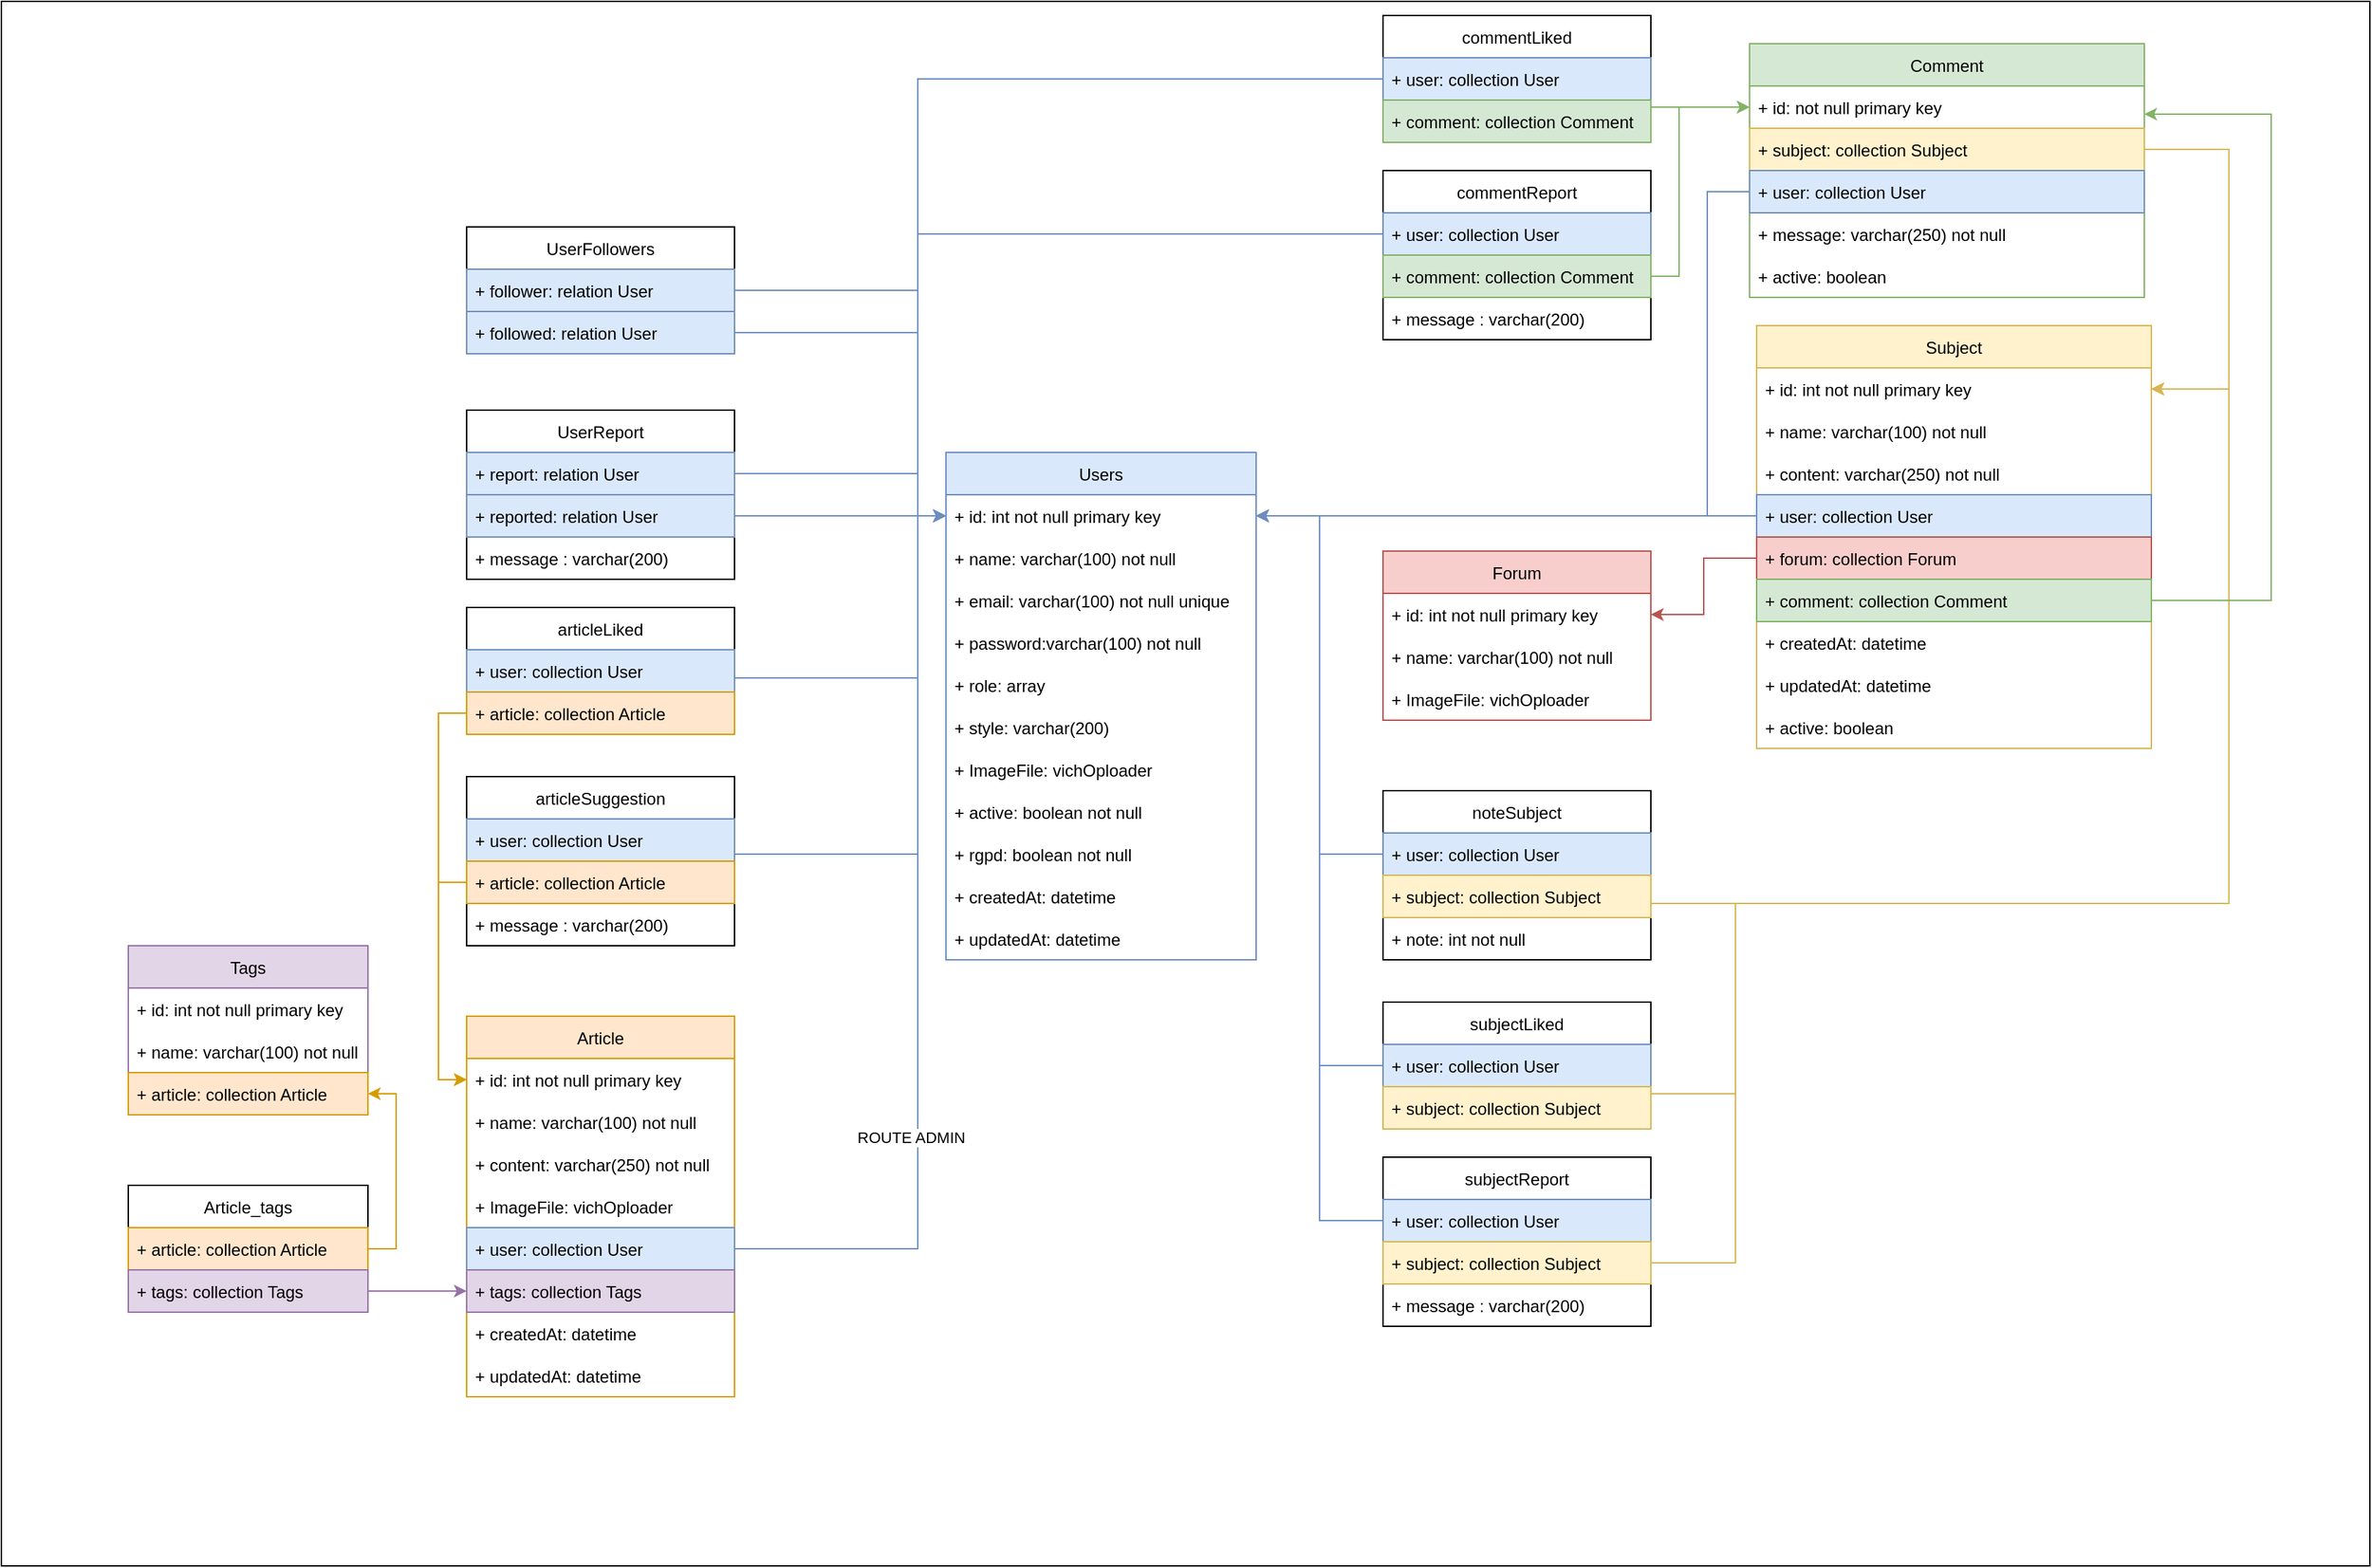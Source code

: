<mxfile version="20.3.3" type="device"><diagram id="edhxtoYLEPc2Fi9gJVWV" name="Page-1"><mxGraphModel dx="3354" dy="2318" grid="1" gridSize="10" guides="1" tooltips="1" connect="1" arrows="1" fold="1" page="1" pageScale="1" pageWidth="827" pageHeight="1169" math="0" shadow="0"><root><mxCell id="0"/><mxCell id="1" parent="0"/><mxCell id="vt9t40UDJTDMwEvTIffM-149" value="" style="rounded=0;whiteSpace=wrap;html=1;gradientColor=none;" vertex="1" parent="1"><mxGeometry x="-1070" y="-10" width="1680" height="1110" as="geometry"/></mxCell><mxCell id="vt9t40UDJTDMwEvTIffM-1" value="Users" style="swimlane;fontStyle=0;childLayout=stackLayout;horizontal=1;startSize=30;horizontalStack=0;resizeParent=1;resizeParentMax=0;resizeLast=0;collapsible=1;marginBottom=0;fillColor=#dae8fc;strokeColor=#6c8ebf;" vertex="1" parent="1"><mxGeometry x="-400" y="310" width="220" height="360" as="geometry"/></mxCell><mxCell id="vt9t40UDJTDMwEvTIffM-2" value="+ id: int not null primary key" style="text;strokeColor=none;fillColor=none;align=left;verticalAlign=middle;spacingLeft=4;spacingRight=4;overflow=hidden;points=[[0,0.5],[1,0.5]];portConstraint=eastwest;rotatable=0;" vertex="1" parent="vt9t40UDJTDMwEvTIffM-1"><mxGeometry y="30" width="220" height="30" as="geometry"/></mxCell><mxCell id="vt9t40UDJTDMwEvTIffM-3" value="+ name: varchar(100) not null" style="text;strokeColor=none;fillColor=none;align=left;verticalAlign=middle;spacingLeft=4;spacingRight=4;overflow=hidden;points=[[0,0.5],[1,0.5]];portConstraint=eastwest;rotatable=0;" vertex="1" parent="vt9t40UDJTDMwEvTIffM-1"><mxGeometry y="60" width="220" height="30" as="geometry"/></mxCell><mxCell id="vt9t40UDJTDMwEvTIffM-4" value="+ email: varchar(100) not null unique" style="text;strokeColor=none;fillColor=none;align=left;verticalAlign=middle;spacingLeft=4;spacingRight=4;overflow=hidden;points=[[0,0.5],[1,0.5]];portConstraint=eastwest;rotatable=0;" vertex="1" parent="vt9t40UDJTDMwEvTIffM-1"><mxGeometry y="90" width="220" height="30" as="geometry"/></mxCell><mxCell id="vt9t40UDJTDMwEvTIffM-15" value="+ password:varchar(100) not null" style="text;strokeColor=none;fillColor=none;align=left;verticalAlign=middle;spacingLeft=4;spacingRight=4;overflow=hidden;points=[[0,0.5],[1,0.5]];portConstraint=eastwest;rotatable=0;" vertex="1" parent="vt9t40UDJTDMwEvTIffM-1"><mxGeometry y="120" width="220" height="30" as="geometry"/></mxCell><mxCell id="vt9t40UDJTDMwEvTIffM-16" value="+ role: array" style="text;strokeColor=none;fillColor=none;align=left;verticalAlign=middle;spacingLeft=4;spacingRight=4;overflow=hidden;points=[[0,0.5],[1,0.5]];portConstraint=eastwest;rotatable=0;" vertex="1" parent="vt9t40UDJTDMwEvTIffM-1"><mxGeometry y="150" width="220" height="30" as="geometry"/></mxCell><mxCell id="vt9t40UDJTDMwEvTIffM-17" value="+ style: varchar(200)" style="text;strokeColor=none;fillColor=none;align=left;verticalAlign=middle;spacingLeft=4;spacingRight=4;overflow=hidden;points=[[0,0.5],[1,0.5]];portConstraint=eastwest;rotatable=0;" vertex="1" parent="vt9t40UDJTDMwEvTIffM-1"><mxGeometry y="180" width="220" height="30" as="geometry"/></mxCell><mxCell id="vt9t40UDJTDMwEvTIffM-18" value="+ ImageFile: vichOploader" style="text;strokeColor=none;fillColor=none;align=left;verticalAlign=middle;spacingLeft=4;spacingRight=4;overflow=hidden;points=[[0,0.5],[1,0.5]];portConstraint=eastwest;rotatable=0;" vertex="1" parent="vt9t40UDJTDMwEvTIffM-1"><mxGeometry y="210" width="220" height="30" as="geometry"/></mxCell><mxCell id="vt9t40UDJTDMwEvTIffM-141" value="+ active: boolean not null" style="text;strokeColor=none;fillColor=none;align=left;verticalAlign=middle;spacingLeft=4;spacingRight=4;overflow=hidden;points=[[0,0.5],[1,0.5]];portConstraint=eastwest;rotatable=0;" vertex="1" parent="vt9t40UDJTDMwEvTIffM-1"><mxGeometry y="240" width="220" height="30" as="geometry"/></mxCell><mxCell id="vt9t40UDJTDMwEvTIffM-144" value="+ rgpd: boolean not null" style="text;strokeColor=none;fillColor=none;align=left;verticalAlign=middle;spacingLeft=4;spacingRight=4;overflow=hidden;points=[[0,0.5],[1,0.5]];portConstraint=eastwest;rotatable=0;" vertex="1" parent="vt9t40UDJTDMwEvTIffM-1"><mxGeometry y="270" width="220" height="30" as="geometry"/></mxCell><mxCell id="vt9t40UDJTDMwEvTIffM-19" value="+ createdAt: datetime" style="text;strokeColor=none;fillColor=none;align=left;verticalAlign=middle;spacingLeft=4;spacingRight=4;overflow=hidden;points=[[0,0.5],[1,0.5]];portConstraint=eastwest;rotatable=0;" vertex="1" parent="vt9t40UDJTDMwEvTIffM-1"><mxGeometry y="300" width="220" height="30" as="geometry"/></mxCell><mxCell id="vt9t40UDJTDMwEvTIffM-20" value="+ updatedAt: datetime" style="text;strokeColor=none;fillColor=none;align=left;verticalAlign=middle;spacingLeft=4;spacingRight=4;overflow=hidden;points=[[0,0.5],[1,0.5]];portConstraint=eastwest;rotatable=0;" vertex="1" parent="vt9t40UDJTDMwEvTIffM-1"><mxGeometry y="330" width="220" height="30" as="geometry"/></mxCell><mxCell id="vt9t40UDJTDMwEvTIffM-21" value="UserFollowers" style="swimlane;fontStyle=0;childLayout=stackLayout;horizontal=1;startSize=30;horizontalStack=0;resizeParent=1;resizeParentMax=0;resizeLast=0;collapsible=1;marginBottom=0;" vertex="1" parent="1"><mxGeometry x="-740" y="150" width="190" height="90" as="geometry"/></mxCell><mxCell id="vt9t40UDJTDMwEvTIffM-22" value="+ follower: relation User" style="text;strokeColor=#6c8ebf;fillColor=#dae8fc;align=left;verticalAlign=middle;spacingLeft=4;spacingRight=4;overflow=hidden;points=[[0,0.5],[1,0.5]];portConstraint=eastwest;rotatable=0;" vertex="1" parent="vt9t40UDJTDMwEvTIffM-21"><mxGeometry y="30" width="190" height="30" as="geometry"/></mxCell><mxCell id="vt9t40UDJTDMwEvTIffM-23" value="+ followed: relation User" style="text;strokeColor=#6c8ebf;fillColor=#dae8fc;align=left;verticalAlign=middle;spacingLeft=4;spacingRight=4;overflow=hidden;points=[[0,0.5],[1,0.5]];portConstraint=eastwest;rotatable=0;" vertex="1" parent="vt9t40UDJTDMwEvTIffM-21"><mxGeometry y="60" width="190" height="30" as="geometry"/></mxCell><mxCell id="vt9t40UDJTDMwEvTIffM-25" value="UserReport" style="swimlane;fontStyle=0;childLayout=stackLayout;horizontal=1;startSize=30;horizontalStack=0;resizeParent=1;resizeParentMax=0;resizeLast=0;collapsible=1;marginBottom=0;" vertex="1" parent="1"><mxGeometry x="-740" y="280" width="190" height="120" as="geometry"/></mxCell><mxCell id="vt9t40UDJTDMwEvTIffM-26" value="+ report: relation User" style="text;strokeColor=#6c8ebf;fillColor=#dae8fc;align=left;verticalAlign=middle;spacingLeft=4;spacingRight=4;overflow=hidden;points=[[0,0.5],[1,0.5]];portConstraint=eastwest;rotatable=0;" vertex="1" parent="vt9t40UDJTDMwEvTIffM-25"><mxGeometry y="30" width="190" height="30" as="geometry"/></mxCell><mxCell id="vt9t40UDJTDMwEvTIffM-27" value="+ reported: relation User" style="text;strokeColor=#6c8ebf;fillColor=#dae8fc;align=left;verticalAlign=middle;spacingLeft=4;spacingRight=4;overflow=hidden;points=[[0,0.5],[1,0.5]];portConstraint=eastwest;rotatable=0;" vertex="1" parent="vt9t40UDJTDMwEvTIffM-25"><mxGeometry y="60" width="190" height="30" as="geometry"/></mxCell><mxCell id="vt9t40UDJTDMwEvTIffM-28" value="+ message : varchar(200)" style="text;strokeColor=none;fillColor=none;align=left;verticalAlign=middle;spacingLeft=4;spacingRight=4;overflow=hidden;points=[[0,0.5],[1,0.5]];portConstraint=eastwest;rotatable=0;" vertex="1" parent="vt9t40UDJTDMwEvTIffM-25"><mxGeometry y="90" width="190" height="30" as="geometry"/></mxCell><mxCell id="vt9t40UDJTDMwEvTIffM-34" style="edgeStyle=orthogonalEdgeStyle;rounded=0;orthogonalLoop=1;jettySize=auto;html=1;entryX=0;entryY=0.5;entryDx=0;entryDy=0;fillColor=#dae8fc;strokeColor=#6c8ebf;" edge="1" parent="1" source="vt9t40UDJTDMwEvTIffM-22" target="vt9t40UDJTDMwEvTIffM-2"><mxGeometry relative="1" as="geometry"><Array as="points"><mxPoint x="-420" y="195"/><mxPoint x="-420" y="355"/></Array></mxGeometry></mxCell><mxCell id="vt9t40UDJTDMwEvTIffM-35" style="edgeStyle=orthogonalEdgeStyle;rounded=0;orthogonalLoop=1;jettySize=auto;html=1;exitX=1;exitY=0.5;exitDx=0;exitDy=0;entryX=0;entryY=0.5;entryDx=0;entryDy=0;fillColor=#dae8fc;strokeColor=#6c8ebf;" edge="1" parent="1" source="vt9t40UDJTDMwEvTIffM-23" target="vt9t40UDJTDMwEvTIffM-2"><mxGeometry relative="1" as="geometry"><mxPoint x="-370" y="370" as="targetPoint"/><Array as="points"><mxPoint x="-420" y="225"/><mxPoint x="-420" y="355"/></Array></mxGeometry></mxCell><mxCell id="vt9t40UDJTDMwEvTIffM-36" style="edgeStyle=orthogonalEdgeStyle;rounded=0;orthogonalLoop=1;jettySize=auto;html=1;entryX=0;entryY=0.5;entryDx=0;entryDy=0;fillColor=#dae8fc;strokeColor=#6c8ebf;" edge="1" parent="1" source="vt9t40UDJTDMwEvTIffM-26" target="vt9t40UDJTDMwEvTIffM-2"><mxGeometry relative="1" as="geometry"><Array as="points"><mxPoint x="-420" y="325"/><mxPoint x="-420" y="355"/></Array></mxGeometry></mxCell><mxCell id="vt9t40UDJTDMwEvTIffM-37" style="edgeStyle=orthogonalEdgeStyle;rounded=0;orthogonalLoop=1;jettySize=auto;html=1;entryX=0;entryY=0.5;entryDx=0;entryDy=0;fillColor=#dae8fc;strokeColor=#6c8ebf;" edge="1" parent="1" source="vt9t40UDJTDMwEvTIffM-27" target="vt9t40UDJTDMwEvTIffM-2"><mxGeometry relative="1" as="geometry"><Array as="points"><mxPoint x="-400" y="355"/><mxPoint x="-400" y="355"/></Array></mxGeometry></mxCell><mxCell id="vt9t40UDJTDMwEvTIffM-38" value="Subject" style="swimlane;fontStyle=0;childLayout=stackLayout;horizontal=1;startSize=30;horizontalStack=0;resizeParent=1;resizeParentMax=0;resizeLast=0;collapsible=1;marginBottom=0;fillColor=#fff2cc;strokeColor=#d6b656;" vertex="1" parent="1"><mxGeometry x="175" y="220" width="280" height="300" as="geometry"/></mxCell><mxCell id="vt9t40UDJTDMwEvTIffM-39" value="+ id: int not null primary key" style="text;strokeColor=none;fillColor=none;align=left;verticalAlign=middle;spacingLeft=4;spacingRight=4;overflow=hidden;points=[[0,0.5],[1,0.5]];portConstraint=eastwest;rotatable=0;" vertex="1" parent="vt9t40UDJTDMwEvTIffM-38"><mxGeometry y="30" width="280" height="30" as="geometry"/></mxCell><mxCell id="vt9t40UDJTDMwEvTIffM-40" value="+ name: varchar(100) not null" style="text;strokeColor=none;fillColor=none;align=left;verticalAlign=middle;spacingLeft=4;spacingRight=4;overflow=hidden;points=[[0,0.5],[1,0.5]];portConstraint=eastwest;rotatable=0;" vertex="1" parent="vt9t40UDJTDMwEvTIffM-38"><mxGeometry y="60" width="280" height="30" as="geometry"/></mxCell><mxCell id="vt9t40UDJTDMwEvTIffM-41" value="+ content: varchar(250) not null" style="text;strokeColor=none;fillColor=none;align=left;verticalAlign=middle;spacingLeft=4;spacingRight=4;overflow=hidden;points=[[0,0.5],[1,0.5]];portConstraint=eastwest;rotatable=0;" vertex="1" parent="vt9t40UDJTDMwEvTIffM-38"><mxGeometry y="90" width="280" height="30" as="geometry"/></mxCell><mxCell id="vt9t40UDJTDMwEvTIffM-42" value="+ user: collection User" style="text;strokeColor=#6c8ebf;fillColor=#dae8fc;align=left;verticalAlign=middle;spacingLeft=4;spacingRight=4;overflow=hidden;points=[[0,0.5],[1,0.5]];portConstraint=eastwest;rotatable=0;" vertex="1" parent="vt9t40UDJTDMwEvTIffM-38"><mxGeometry y="120" width="280" height="30" as="geometry"/></mxCell><mxCell id="vt9t40UDJTDMwEvTIffM-43" value="+ forum: collection Forum" style="text;strokeColor=#b85450;fillColor=#f8cecc;align=left;verticalAlign=middle;spacingLeft=4;spacingRight=4;overflow=hidden;points=[[0,0.5],[1,0.5]];portConstraint=eastwest;rotatable=0;" vertex="1" parent="vt9t40UDJTDMwEvTIffM-38"><mxGeometry y="150" width="280" height="30" as="geometry"/></mxCell><mxCell id="vt9t40UDJTDMwEvTIffM-44" value="+ comment: collection Comment" style="text;strokeColor=#82b366;fillColor=#d5e8d4;align=left;verticalAlign=middle;spacingLeft=4;spacingRight=4;overflow=hidden;points=[[0,0.5],[1,0.5]];portConstraint=eastwest;rotatable=0;" vertex="1" parent="vt9t40UDJTDMwEvTIffM-38"><mxGeometry y="180" width="280" height="30" as="geometry"/></mxCell><mxCell id="vt9t40UDJTDMwEvTIffM-46" value="+ createdAt: datetime" style="text;strokeColor=none;fillColor=none;align=left;verticalAlign=middle;spacingLeft=4;spacingRight=4;overflow=hidden;points=[[0,0.5],[1,0.5]];portConstraint=eastwest;rotatable=0;" vertex="1" parent="vt9t40UDJTDMwEvTIffM-38"><mxGeometry y="210" width="280" height="30" as="geometry"/></mxCell><mxCell id="vt9t40UDJTDMwEvTIffM-47" value="+ updatedAt: datetime" style="text;strokeColor=none;fillColor=none;align=left;verticalAlign=middle;spacingLeft=4;spacingRight=4;overflow=hidden;points=[[0,0.5],[1,0.5]];portConstraint=eastwest;rotatable=0;" vertex="1" parent="vt9t40UDJTDMwEvTIffM-38"><mxGeometry y="240" width="280" height="30" as="geometry"/></mxCell><mxCell id="vt9t40UDJTDMwEvTIffM-48" value="+ active: boolean" style="text;strokeColor=none;fillColor=none;align=left;verticalAlign=middle;spacingLeft=4;spacingRight=4;overflow=hidden;points=[[0,0.5],[1,0.5]];portConstraint=eastwest;rotatable=0;" vertex="1" parent="vt9t40UDJTDMwEvTIffM-38"><mxGeometry y="270" width="280" height="30" as="geometry"/></mxCell><mxCell id="vt9t40UDJTDMwEvTIffM-49" style="edgeStyle=orthogonalEdgeStyle;rounded=0;orthogonalLoop=1;jettySize=auto;html=1;entryX=1;entryY=0.5;entryDx=0;entryDy=0;fillColor=#dae8fc;strokeColor=#6c8ebf;" edge="1" parent="1" source="vt9t40UDJTDMwEvTIffM-42" target="vt9t40UDJTDMwEvTIffM-2"><mxGeometry relative="1" as="geometry"/></mxCell><mxCell id="vt9t40UDJTDMwEvTIffM-50" value="noteSubject" style="swimlane;fontStyle=0;childLayout=stackLayout;horizontal=1;startSize=30;horizontalStack=0;resizeParent=1;resizeParentMax=0;resizeLast=0;collapsible=1;marginBottom=0;" vertex="1" parent="1"><mxGeometry x="-90" y="550" width="190" height="120" as="geometry"/></mxCell><mxCell id="vt9t40UDJTDMwEvTIffM-51" value="+ user: collection User" style="text;strokeColor=#6c8ebf;fillColor=#dae8fc;align=left;verticalAlign=middle;spacingLeft=4;spacingRight=4;overflow=hidden;points=[[0,0.5],[1,0.5]];portConstraint=eastwest;rotatable=0;" vertex="1" parent="vt9t40UDJTDMwEvTIffM-50"><mxGeometry y="30" width="190" height="30" as="geometry"/></mxCell><mxCell id="vt9t40UDJTDMwEvTIffM-52" value="+ subject: collection Subject" style="text;strokeColor=#d6b656;fillColor=#fff2cc;align=left;verticalAlign=middle;spacingLeft=4;spacingRight=4;overflow=hidden;points=[[0,0.5],[1,0.5]];portConstraint=eastwest;rotatable=0;" vertex="1" parent="vt9t40UDJTDMwEvTIffM-50"><mxGeometry y="60" width="190" height="30" as="geometry"/></mxCell><mxCell id="vt9t40UDJTDMwEvTIffM-53" value="+ note: int not null" style="text;strokeColor=none;fillColor=none;align=left;verticalAlign=middle;spacingLeft=4;spacingRight=4;overflow=hidden;points=[[0,0.5],[1,0.5]];portConstraint=eastwest;rotatable=0;" vertex="1" parent="vt9t40UDJTDMwEvTIffM-50"><mxGeometry y="90" width="190" height="30" as="geometry"/></mxCell><mxCell id="vt9t40UDJTDMwEvTIffM-54" style="edgeStyle=orthogonalEdgeStyle;rounded=0;orthogonalLoop=1;jettySize=auto;html=1;entryX=1;entryY=0.5;entryDx=0;entryDy=0;fillColor=#dae8fc;strokeColor=#6c8ebf;" edge="1" parent="1" source="vt9t40UDJTDMwEvTIffM-51" target="vt9t40UDJTDMwEvTIffM-2"><mxGeometry relative="1" as="geometry"/></mxCell><mxCell id="vt9t40UDJTDMwEvTIffM-55" style="edgeStyle=orthogonalEdgeStyle;rounded=0;orthogonalLoop=1;jettySize=auto;html=1;fillColor=#fff2cc;strokeColor=#d6b656;entryX=1;entryY=0.5;entryDx=0;entryDy=0;" edge="1" parent="1" source="vt9t40UDJTDMwEvTIffM-52" target="vt9t40UDJTDMwEvTIffM-39"><mxGeometry relative="1" as="geometry"><mxPoint x="510" y="600" as="targetPoint"/><Array as="points"><mxPoint x="510" y="630"/><mxPoint x="510" y="265"/></Array></mxGeometry></mxCell><mxCell id="vt9t40UDJTDMwEvTIffM-56" value="Comment" style="swimlane;fontStyle=0;childLayout=stackLayout;horizontal=1;startSize=30;horizontalStack=0;resizeParent=1;resizeParentMax=0;resizeLast=0;collapsible=1;marginBottom=0;fillColor=#d5e8d4;strokeColor=#82b366;" vertex="1" parent="1"><mxGeometry x="170" y="20" width="280" height="180" as="geometry"/></mxCell><mxCell id="vt9t40UDJTDMwEvTIffM-57" value="+ id: not null primary key" style="text;strokeColor=none;fillColor=none;align=left;verticalAlign=middle;spacingLeft=4;spacingRight=4;overflow=hidden;points=[[0,0.5],[1,0.5]];portConstraint=eastwest;rotatable=0;" vertex="1" parent="vt9t40UDJTDMwEvTIffM-56"><mxGeometry y="30" width="280" height="30" as="geometry"/></mxCell><mxCell id="vt9t40UDJTDMwEvTIffM-58" value="+ subject: collection Subject" style="text;strokeColor=#d6b656;fillColor=#fff2cc;align=left;verticalAlign=middle;spacingLeft=4;spacingRight=4;overflow=hidden;points=[[0,0.5],[1,0.5]];portConstraint=eastwest;rotatable=0;" vertex="1" parent="vt9t40UDJTDMwEvTIffM-56"><mxGeometry y="60" width="280" height="30" as="geometry"/></mxCell><mxCell id="vt9t40UDJTDMwEvTIffM-59" value="+ user: collection User" style="text;strokeColor=#6c8ebf;fillColor=#dae8fc;align=left;verticalAlign=middle;spacingLeft=4;spacingRight=4;overflow=hidden;points=[[0,0.5],[1,0.5]];portConstraint=eastwest;rotatable=0;" vertex="1" parent="vt9t40UDJTDMwEvTIffM-56"><mxGeometry y="90" width="280" height="30" as="geometry"/></mxCell><mxCell id="vt9t40UDJTDMwEvTIffM-60" value="+ message: varchar(250) not null" style="text;strokeColor=none;fillColor=none;align=left;verticalAlign=middle;spacingLeft=4;spacingRight=4;overflow=hidden;points=[[0,0.5],[1,0.5]];portConstraint=eastwest;rotatable=0;" vertex="1" parent="vt9t40UDJTDMwEvTIffM-56"><mxGeometry y="120" width="280" height="30" as="geometry"/></mxCell><mxCell id="vt9t40UDJTDMwEvTIffM-61" value="+ active: boolean" style="text;strokeColor=none;fillColor=none;align=left;verticalAlign=middle;spacingLeft=4;spacingRight=4;overflow=hidden;points=[[0,0.5],[1,0.5]];portConstraint=eastwest;rotatable=0;" vertex="1" parent="vt9t40UDJTDMwEvTIffM-56"><mxGeometry y="150" width="280" height="30" as="geometry"/></mxCell><mxCell id="vt9t40UDJTDMwEvTIffM-62" style="edgeStyle=orthogonalEdgeStyle;rounded=0;orthogonalLoop=1;jettySize=auto;html=1;entryX=1;entryY=0.5;entryDx=0;entryDy=0;fillColor=#dae8fc;strokeColor=#6c8ebf;" edge="1" parent="1" source="vt9t40UDJTDMwEvTIffM-59" target="vt9t40UDJTDMwEvTIffM-2"><mxGeometry relative="1" as="geometry"><Array as="points"><mxPoint x="140" y="125"/><mxPoint x="140" y="355"/></Array></mxGeometry></mxCell><mxCell id="vt9t40UDJTDMwEvTIffM-66" value="commentLiked" style="swimlane;fontStyle=0;childLayout=stackLayout;horizontal=1;startSize=30;horizontalStack=0;resizeParent=1;resizeParentMax=0;resizeLast=0;collapsible=1;marginBottom=0;" vertex="1" parent="1"><mxGeometry x="-90" width="190" height="90" as="geometry"/></mxCell><mxCell id="vt9t40UDJTDMwEvTIffM-67" value="+ user: collection User" style="text;strokeColor=#6c8ebf;fillColor=#dae8fc;align=left;verticalAlign=middle;spacingLeft=4;spacingRight=4;overflow=hidden;points=[[0,0.5],[1,0.5]];portConstraint=eastwest;rotatable=0;" vertex="1" parent="vt9t40UDJTDMwEvTIffM-66"><mxGeometry y="30" width="190" height="30" as="geometry"/></mxCell><mxCell id="vt9t40UDJTDMwEvTIffM-68" value="+ comment: collection Comment" style="text;strokeColor=#82b366;fillColor=#d5e8d4;align=left;verticalAlign=middle;spacingLeft=4;spacingRight=4;overflow=hidden;points=[[0,0.5],[1,0.5]];portConstraint=eastwest;rotatable=0;" vertex="1" parent="vt9t40UDJTDMwEvTIffM-66"><mxGeometry y="60" width="190" height="30" as="geometry"/></mxCell><mxCell id="vt9t40UDJTDMwEvTIffM-69" value="commentReport" style="swimlane;fontStyle=0;childLayout=stackLayout;horizontal=1;startSize=30;horizontalStack=0;resizeParent=1;resizeParentMax=0;resizeLast=0;collapsible=1;marginBottom=0;" vertex="1" parent="1"><mxGeometry x="-90" y="110" width="190" height="120" as="geometry"/></mxCell><mxCell id="vt9t40UDJTDMwEvTIffM-70" value="+ user: collection User" style="text;strokeColor=#6c8ebf;fillColor=#dae8fc;align=left;verticalAlign=middle;spacingLeft=4;spacingRight=4;overflow=hidden;points=[[0,0.5],[1,0.5]];portConstraint=eastwest;rotatable=0;" vertex="1" parent="vt9t40UDJTDMwEvTIffM-69"><mxGeometry y="30" width="190" height="30" as="geometry"/></mxCell><mxCell id="vt9t40UDJTDMwEvTIffM-75" value="+ comment: collection Comment" style="text;strokeColor=#82b366;fillColor=#d5e8d4;align=left;verticalAlign=middle;spacingLeft=4;spacingRight=4;overflow=hidden;points=[[0,0.5],[1,0.5]];portConstraint=eastwest;rotatable=0;" vertex="1" parent="vt9t40UDJTDMwEvTIffM-69"><mxGeometry y="60" width="190" height="30" as="geometry"/></mxCell><mxCell id="vt9t40UDJTDMwEvTIffM-71" value="+ message : varchar(200)" style="text;strokeColor=none;fillColor=none;align=left;verticalAlign=middle;spacingLeft=4;spacingRight=4;overflow=hidden;points=[[0,0.5],[1,0.5]];portConstraint=eastwest;rotatable=0;" vertex="1" parent="vt9t40UDJTDMwEvTIffM-69"><mxGeometry y="90" width="190" height="30" as="geometry"/></mxCell><mxCell id="vt9t40UDJTDMwEvTIffM-76" style="edgeStyle=orthogonalEdgeStyle;rounded=0;orthogonalLoop=1;jettySize=auto;html=1;entryX=0;entryY=0.5;entryDx=0;entryDy=0;fillColor=#dae8fc;strokeColor=#6c8ebf;" edge="1" parent="1" source="vt9t40UDJTDMwEvTIffM-67" target="vt9t40UDJTDMwEvTIffM-2"><mxGeometry relative="1" as="geometry"><Array as="points"><mxPoint x="-420" y="45"/><mxPoint x="-420" y="355"/></Array></mxGeometry></mxCell><mxCell id="vt9t40UDJTDMwEvTIffM-78" style="edgeStyle=orthogonalEdgeStyle;rounded=0;orthogonalLoop=1;jettySize=auto;html=1;entryX=0;entryY=0.5;entryDx=0;entryDy=0;fillColor=#dae8fc;strokeColor=#6c8ebf;" edge="1" parent="1" source="vt9t40UDJTDMwEvTIffM-70" target="vt9t40UDJTDMwEvTIffM-2"><mxGeometry relative="1" as="geometry"><Array as="points"><mxPoint x="-420" y="155"/><mxPoint x="-420" y="355"/></Array></mxGeometry></mxCell><mxCell id="vt9t40UDJTDMwEvTIffM-80" value="subjectLiked" style="swimlane;fontStyle=0;childLayout=stackLayout;horizontal=1;startSize=30;horizontalStack=0;resizeParent=1;resizeParentMax=0;resizeLast=0;collapsible=1;marginBottom=0;" vertex="1" parent="1"><mxGeometry x="-90" y="700" width="190" height="90" as="geometry"/></mxCell><mxCell id="vt9t40UDJTDMwEvTIffM-81" value="+ user: collection User" style="text;strokeColor=#6c8ebf;fillColor=#dae8fc;align=left;verticalAlign=middle;spacingLeft=4;spacingRight=4;overflow=hidden;points=[[0,0.5],[1,0.5]];portConstraint=eastwest;rotatable=0;" vertex="1" parent="vt9t40UDJTDMwEvTIffM-80"><mxGeometry y="30" width="190" height="30" as="geometry"/></mxCell><mxCell id="vt9t40UDJTDMwEvTIffM-82" value="+ subject: collection Subject" style="text;strokeColor=#d6b656;fillColor=#fff2cc;align=left;verticalAlign=middle;spacingLeft=4;spacingRight=4;overflow=hidden;points=[[0,0.5],[1,0.5]];portConstraint=eastwest;rotatable=0;" vertex="1" parent="vt9t40UDJTDMwEvTIffM-80"><mxGeometry y="60" width="190" height="30" as="geometry"/></mxCell><mxCell id="vt9t40UDJTDMwEvTIffM-83" value="subjectReport" style="swimlane;fontStyle=0;childLayout=stackLayout;horizontal=1;startSize=30;horizontalStack=0;resizeParent=1;resizeParentMax=0;resizeLast=0;collapsible=1;marginBottom=0;" vertex="1" parent="1"><mxGeometry x="-90" y="810" width="190" height="120" as="geometry"/></mxCell><mxCell id="vt9t40UDJTDMwEvTIffM-84" value="+ user: collection User" style="text;strokeColor=#6c8ebf;fillColor=#dae8fc;align=left;verticalAlign=middle;spacingLeft=4;spacingRight=4;overflow=hidden;points=[[0,0.5],[1,0.5]];portConstraint=eastwest;rotatable=0;" vertex="1" parent="vt9t40UDJTDMwEvTIffM-83"><mxGeometry y="30" width="190" height="30" as="geometry"/></mxCell><mxCell id="vt9t40UDJTDMwEvTIffM-85" value="+ subject: collection Subject" style="text;strokeColor=#d6b656;fillColor=#fff2cc;align=left;verticalAlign=middle;spacingLeft=4;spacingRight=4;overflow=hidden;points=[[0,0.5],[1,0.5]];portConstraint=eastwest;rotatable=0;" vertex="1" parent="vt9t40UDJTDMwEvTIffM-83"><mxGeometry y="60" width="190" height="30" as="geometry"/></mxCell><mxCell id="vt9t40UDJTDMwEvTIffM-86" value="+ message : varchar(200)" style="text;strokeColor=none;fillColor=none;align=left;verticalAlign=middle;spacingLeft=4;spacingRight=4;overflow=hidden;points=[[0,0.5],[1,0.5]];portConstraint=eastwest;rotatable=0;" vertex="1" parent="vt9t40UDJTDMwEvTIffM-83"><mxGeometry y="90" width="190" height="30" as="geometry"/></mxCell><mxCell id="vt9t40UDJTDMwEvTIffM-87" style="edgeStyle=orthogonalEdgeStyle;rounded=0;orthogonalLoop=1;jettySize=auto;html=1;entryX=0;entryY=0.5;entryDx=0;entryDy=0;fillColor=#d5e8d4;strokeColor=#82b366;" edge="1" parent="1" source="vt9t40UDJTDMwEvTIffM-68" target="vt9t40UDJTDMwEvTIffM-57"><mxGeometry relative="1" as="geometry"><Array as="points"><mxPoint x="170" y="65"/><mxPoint x="170" y="65"/></Array></mxGeometry></mxCell><mxCell id="vt9t40UDJTDMwEvTIffM-88" style="edgeStyle=orthogonalEdgeStyle;rounded=0;orthogonalLoop=1;jettySize=auto;html=1;entryX=0;entryY=0.5;entryDx=0;entryDy=0;fillColor=#d5e8d4;strokeColor=#82b366;" edge="1" parent="1" source="vt9t40UDJTDMwEvTIffM-75" target="vt9t40UDJTDMwEvTIffM-57"><mxGeometry relative="1" as="geometry"><Array as="points"><mxPoint x="120" y="185"/><mxPoint x="120" y="65"/></Array></mxGeometry></mxCell><mxCell id="vt9t40UDJTDMwEvTIffM-89" style="edgeStyle=orthogonalEdgeStyle;rounded=0;orthogonalLoop=1;jettySize=auto;html=1;entryX=1;entryY=0.5;entryDx=0;entryDy=0;fillColor=#dae8fc;strokeColor=#6c8ebf;" edge="1" parent="1" source="vt9t40UDJTDMwEvTIffM-81" target="vt9t40UDJTDMwEvTIffM-2"><mxGeometry relative="1" as="geometry"/></mxCell><mxCell id="vt9t40UDJTDMwEvTIffM-90" style="edgeStyle=orthogonalEdgeStyle;rounded=0;orthogonalLoop=1;jettySize=auto;html=1;entryX=1;entryY=0.5;entryDx=0;entryDy=0;fillColor=#dae8fc;strokeColor=#6c8ebf;" edge="1" parent="1" source="vt9t40UDJTDMwEvTIffM-84" target="vt9t40UDJTDMwEvTIffM-2"><mxGeometry relative="1" as="geometry"/></mxCell><mxCell id="vt9t40UDJTDMwEvTIffM-91" style="edgeStyle=orthogonalEdgeStyle;rounded=0;orthogonalLoop=1;jettySize=auto;html=1;entryX=1;entryY=0.5;entryDx=0;entryDy=0;fillColor=#fff2cc;strokeColor=#d6b656;" edge="1" parent="1" source="vt9t40UDJTDMwEvTIffM-85" target="vt9t40UDJTDMwEvTIffM-39"><mxGeometry relative="1" as="geometry"><Array as="points"><mxPoint x="160" y="885"/><mxPoint x="160" y="630"/><mxPoint x="510" y="630"/><mxPoint x="510" y="265"/></Array></mxGeometry></mxCell><mxCell id="vt9t40UDJTDMwEvTIffM-93" style="edgeStyle=orthogonalEdgeStyle;rounded=0;orthogonalLoop=1;jettySize=auto;html=1;entryX=1;entryY=0.5;entryDx=0;entryDy=0;fillColor=#fff2cc;strokeColor=#d6b656;" edge="1" parent="1" source="vt9t40UDJTDMwEvTIffM-82" target="vt9t40UDJTDMwEvTIffM-39"><mxGeometry relative="1" as="geometry"><Array as="points"><mxPoint x="160" y="765"/><mxPoint x="160" y="630"/><mxPoint x="510" y="630"/><mxPoint x="510" y="265"/></Array></mxGeometry></mxCell><mxCell id="vt9t40UDJTDMwEvTIffM-94" value="Forum" style="swimlane;fontStyle=0;childLayout=stackLayout;horizontal=1;startSize=30;horizontalStack=0;resizeParent=1;resizeParentMax=0;resizeLast=0;collapsible=1;marginBottom=0;fillColor=#f8cecc;strokeColor=#b85450;" vertex="1" parent="1"><mxGeometry x="-90" y="380" width="190" height="120" as="geometry"/></mxCell><mxCell id="vt9t40UDJTDMwEvTIffM-95" value="+ id: int not null primary key" style="text;strokeColor=none;fillColor=none;align=left;verticalAlign=middle;spacingLeft=4;spacingRight=4;overflow=hidden;points=[[0,0.5],[1,0.5]];portConstraint=eastwest;rotatable=0;" vertex="1" parent="vt9t40UDJTDMwEvTIffM-94"><mxGeometry y="30" width="190" height="30" as="geometry"/></mxCell><mxCell id="vt9t40UDJTDMwEvTIffM-96" value="+ name: varchar(100) not null" style="text;strokeColor=none;fillColor=none;align=left;verticalAlign=middle;spacingLeft=4;spacingRight=4;overflow=hidden;points=[[0,0.5],[1,0.5]];portConstraint=eastwest;rotatable=0;" vertex="1" parent="vt9t40UDJTDMwEvTIffM-94"><mxGeometry y="60" width="190" height="30" as="geometry"/></mxCell><mxCell id="vt9t40UDJTDMwEvTIffM-97" value="+ ImageFile: vichOploader" style="text;strokeColor=none;fillColor=none;align=left;verticalAlign=middle;spacingLeft=4;spacingRight=4;overflow=hidden;points=[[0,0.5],[1,0.5]];portConstraint=eastwest;rotatable=0;" vertex="1" parent="vt9t40UDJTDMwEvTIffM-94"><mxGeometry y="90" width="190" height="30" as="geometry"/></mxCell><mxCell id="vt9t40UDJTDMwEvTIffM-98" style="edgeStyle=orthogonalEdgeStyle;rounded=0;orthogonalLoop=1;jettySize=auto;html=1;fillColor=#f8cecc;strokeColor=#b85450;" edge="1" parent="1" source="vt9t40UDJTDMwEvTIffM-43" target="vt9t40UDJTDMwEvTIffM-95"><mxGeometry relative="1" as="geometry"/></mxCell><mxCell id="vt9t40UDJTDMwEvTIffM-99" style="edgeStyle=orthogonalEdgeStyle;rounded=0;orthogonalLoop=1;jettySize=auto;html=1;fillColor=#d5e8d4;strokeColor=#82b366;" edge="1" parent="1" source="vt9t40UDJTDMwEvTIffM-44" target="vt9t40UDJTDMwEvTIffM-57"><mxGeometry relative="1" as="geometry"><Array as="points"><mxPoint x="540" y="415"/><mxPoint x="540" y="70"/></Array></mxGeometry></mxCell><mxCell id="vt9t40UDJTDMwEvTIffM-107" value="Article" style="swimlane;fontStyle=0;childLayout=stackLayout;horizontal=1;startSize=30;horizontalStack=0;resizeParent=1;resizeParentMax=0;resizeLast=0;collapsible=1;marginBottom=0;fillColor=#ffe6cc;strokeColor=#d79b00;" vertex="1" parent="1"><mxGeometry x="-740" y="710" width="190" height="270" as="geometry"/></mxCell><mxCell id="vt9t40UDJTDMwEvTIffM-108" value="+ id: int not null primary key" style="text;strokeColor=none;fillColor=none;align=left;verticalAlign=middle;spacingLeft=4;spacingRight=4;overflow=hidden;points=[[0,0.5],[1,0.5]];portConstraint=eastwest;rotatable=0;" vertex="1" parent="vt9t40UDJTDMwEvTIffM-107"><mxGeometry y="30" width="190" height="30" as="geometry"/></mxCell><mxCell id="vt9t40UDJTDMwEvTIffM-109" value="+ name: varchar(100) not null" style="text;strokeColor=none;fillColor=none;align=left;verticalAlign=middle;spacingLeft=4;spacingRight=4;overflow=hidden;points=[[0,0.5],[1,0.5]];portConstraint=eastwest;rotatable=0;" vertex="1" parent="vt9t40UDJTDMwEvTIffM-107"><mxGeometry y="60" width="190" height="30" as="geometry"/></mxCell><mxCell id="vt9t40UDJTDMwEvTIffM-113" value="+ content: varchar(250) not null" style="text;strokeColor=none;fillColor=none;align=left;verticalAlign=middle;spacingLeft=4;spacingRight=4;overflow=hidden;points=[[0,0.5],[1,0.5]];portConstraint=eastwest;rotatable=0;" vertex="1" parent="vt9t40UDJTDMwEvTIffM-107"><mxGeometry y="90" width="190" height="30" as="geometry"/></mxCell><mxCell id="vt9t40UDJTDMwEvTIffM-110" value="+ ImageFile: vichOploader" style="text;strokeColor=none;fillColor=none;align=left;verticalAlign=middle;spacingLeft=4;spacingRight=4;overflow=hidden;points=[[0,0.5],[1,0.5]];portConstraint=eastwest;rotatable=0;" vertex="1" parent="vt9t40UDJTDMwEvTIffM-107"><mxGeometry y="120" width="190" height="30" as="geometry"/></mxCell><mxCell id="vt9t40UDJTDMwEvTIffM-119" value="+ user: collection User" style="text;strokeColor=#6c8ebf;fillColor=#dae8fc;align=left;verticalAlign=middle;spacingLeft=4;spacingRight=4;overflow=hidden;points=[[0,0.5],[1,0.5]];portConstraint=eastwest;rotatable=0;" vertex="1" parent="vt9t40UDJTDMwEvTIffM-107"><mxGeometry y="150" width="190" height="30" as="geometry"/></mxCell><mxCell id="vt9t40UDJTDMwEvTIffM-117" value="+ tags: collection Tags" style="text;align=left;verticalAlign=middle;spacingLeft=4;spacingRight=4;overflow=hidden;points=[[0,0.5],[1,0.5]];portConstraint=eastwest;rotatable=0;fillColor=#e1d5e7;strokeColor=#9673a6;" vertex="1" parent="vt9t40UDJTDMwEvTIffM-107"><mxGeometry y="180" width="190" height="30" as="geometry"/></mxCell><mxCell id="vt9t40UDJTDMwEvTIffM-116" value="+ createdAt: datetime" style="text;strokeColor=none;fillColor=none;align=left;verticalAlign=middle;spacingLeft=4;spacingRight=4;overflow=hidden;points=[[0,0.5],[1,0.5]];portConstraint=eastwest;rotatable=0;" vertex="1" parent="vt9t40UDJTDMwEvTIffM-107"><mxGeometry y="210" width="190" height="30" as="geometry"/></mxCell><mxCell id="vt9t40UDJTDMwEvTIffM-114" value="+ updatedAt: datetime" style="text;strokeColor=none;fillColor=none;align=left;verticalAlign=middle;spacingLeft=4;spacingRight=4;overflow=hidden;points=[[0,0.5],[1,0.5]];portConstraint=eastwest;rotatable=0;" vertex="1" parent="vt9t40UDJTDMwEvTIffM-107"><mxGeometry y="240" width="190" height="30" as="geometry"/></mxCell><mxCell id="vt9t40UDJTDMwEvTIffM-118" style="edgeStyle=orthogonalEdgeStyle;rounded=0;orthogonalLoop=1;jettySize=auto;html=1;entryX=0;entryY=0.5;entryDx=0;entryDy=0;fillColor=#dae8fc;strokeColor=#6c8ebf;exitX=1;exitY=0.5;exitDx=0;exitDy=0;" edge="1" parent="1" source="vt9t40UDJTDMwEvTIffM-119" target="vt9t40UDJTDMwEvTIffM-2"><mxGeometry relative="1" as="geometry"><mxPoint x="-460" y="685" as="sourcePoint"/><Array as="points"><mxPoint x="-420" y="875"/><mxPoint x="-420" y="355"/></Array></mxGeometry></mxCell><mxCell id="vt9t40UDJTDMwEvTIffM-150" value="ROUTE ADMIN" style="edgeLabel;html=1;align=center;verticalAlign=middle;resizable=0;points=[];" vertex="1" connectable="0" parent="vt9t40UDJTDMwEvTIffM-118"><mxGeometry x="-0.372" y="5" relative="1" as="geometry"><mxPoint y="1" as="offset"/></mxGeometry></mxCell><mxCell id="vt9t40UDJTDMwEvTIffM-121" value="Tags" style="swimlane;fontStyle=0;childLayout=stackLayout;horizontal=1;startSize=30;horizontalStack=0;resizeParent=1;resizeParentMax=0;resizeLast=0;collapsible=1;marginBottom=0;fillColor=#e1d5e7;strokeColor=#9673a6;" vertex="1" parent="1"><mxGeometry x="-980" y="660" width="170" height="120" as="geometry"/></mxCell><mxCell id="vt9t40UDJTDMwEvTIffM-122" value="+ id: int not null primary key" style="text;strokeColor=none;fillColor=none;align=left;verticalAlign=middle;spacingLeft=4;spacingRight=4;overflow=hidden;points=[[0,0.5],[1,0.5]];portConstraint=eastwest;rotatable=0;" vertex="1" parent="vt9t40UDJTDMwEvTIffM-121"><mxGeometry y="30" width="170" height="30" as="geometry"/></mxCell><mxCell id="vt9t40UDJTDMwEvTIffM-123" value="+ name: varchar(100) not null" style="text;strokeColor=none;fillColor=none;align=left;verticalAlign=middle;spacingLeft=4;spacingRight=4;overflow=hidden;points=[[0,0.5],[1,0.5]];portConstraint=eastwest;rotatable=0;" vertex="1" parent="vt9t40UDJTDMwEvTIffM-121"><mxGeometry y="60" width="170" height="30" as="geometry"/></mxCell><mxCell id="vt9t40UDJTDMwEvTIffM-124" value="+ article: collection Article" style="text;strokeColor=#d79b00;fillColor=#ffe6cc;align=left;verticalAlign=middle;spacingLeft=4;spacingRight=4;overflow=hidden;points=[[0,0.5],[1,0.5]];portConstraint=eastwest;rotatable=0;" vertex="1" parent="vt9t40UDJTDMwEvTIffM-121"><mxGeometry y="90" width="170" height="30" as="geometry"/></mxCell><mxCell id="vt9t40UDJTDMwEvTIffM-128" value="articleLiked" style="swimlane;fontStyle=0;childLayout=stackLayout;horizontal=1;startSize=30;horizontalStack=0;resizeParent=1;resizeParentMax=0;resizeLast=0;collapsible=1;marginBottom=0;" vertex="1" parent="1"><mxGeometry x="-740" y="420" width="190" height="90" as="geometry"/></mxCell><mxCell id="vt9t40UDJTDMwEvTIffM-129" value="+ user: collection User" style="text;strokeColor=#6c8ebf;fillColor=#dae8fc;align=left;verticalAlign=middle;spacingLeft=4;spacingRight=4;overflow=hidden;points=[[0,0.5],[1,0.5]];portConstraint=eastwest;rotatable=0;" vertex="1" parent="vt9t40UDJTDMwEvTIffM-128"><mxGeometry y="30" width="190" height="30" as="geometry"/></mxCell><mxCell id="vt9t40UDJTDMwEvTIffM-130" value="+ article: collection Article" style="text;strokeColor=#d79b00;fillColor=#ffe6cc;align=left;verticalAlign=middle;spacingLeft=4;spacingRight=4;overflow=hidden;points=[[0,0.5],[1,0.5]];portConstraint=eastwest;rotatable=0;" vertex="1" parent="vt9t40UDJTDMwEvTIffM-128"><mxGeometry y="60" width="190" height="30" as="geometry"/></mxCell><mxCell id="vt9t40UDJTDMwEvTIffM-131" value="articleSuggestion" style="swimlane;fontStyle=0;childLayout=stackLayout;horizontal=1;startSize=30;horizontalStack=0;resizeParent=1;resizeParentMax=0;resizeLast=0;collapsible=1;marginBottom=0;" vertex="1" parent="1"><mxGeometry x="-740" y="540" width="190" height="120" as="geometry"/></mxCell><mxCell id="vt9t40UDJTDMwEvTIffM-132" value="+ user: collection User" style="text;strokeColor=#6c8ebf;fillColor=#dae8fc;align=left;verticalAlign=middle;spacingLeft=4;spacingRight=4;overflow=hidden;points=[[0,0.5],[1,0.5]];portConstraint=eastwest;rotatable=0;" vertex="1" parent="vt9t40UDJTDMwEvTIffM-131"><mxGeometry y="30" width="190" height="30" as="geometry"/></mxCell><mxCell id="vt9t40UDJTDMwEvTIffM-133" value="+ article: collection Article" style="text;strokeColor=#d79b00;fillColor=#ffe6cc;align=left;verticalAlign=middle;spacingLeft=4;spacingRight=4;overflow=hidden;points=[[0,0.5],[1,0.5]];portConstraint=eastwest;rotatable=0;" vertex="1" parent="vt9t40UDJTDMwEvTIffM-131"><mxGeometry y="60" width="190" height="30" as="geometry"/></mxCell><mxCell id="vt9t40UDJTDMwEvTIffM-134" value="+ message : varchar(200)" style="text;strokeColor=none;fillColor=none;align=left;verticalAlign=middle;spacingLeft=4;spacingRight=4;overflow=hidden;points=[[0,0.5],[1,0.5]];portConstraint=eastwest;rotatable=0;" vertex="1" parent="vt9t40UDJTDMwEvTIffM-131"><mxGeometry y="90" width="190" height="30" as="geometry"/></mxCell><mxCell id="vt9t40UDJTDMwEvTIffM-135" style="edgeStyle=orthogonalEdgeStyle;rounded=0;orthogonalLoop=1;jettySize=auto;html=1;entryX=0;entryY=0.5;entryDx=0;entryDy=0;fillColor=#dae8fc;strokeColor=#6c8ebf;" edge="1" parent="1" source="vt9t40UDJTDMwEvTIffM-129" target="vt9t40UDJTDMwEvTIffM-2"><mxGeometry relative="1" as="geometry"><Array as="points"><mxPoint x="-420" y="470"/><mxPoint x="-420" y="355"/></Array></mxGeometry></mxCell><mxCell id="vt9t40UDJTDMwEvTIffM-137" style="edgeStyle=orthogonalEdgeStyle;rounded=0;orthogonalLoop=1;jettySize=auto;html=1;entryX=0;entryY=0.5;entryDx=0;entryDy=0;fillColor=#dae8fc;strokeColor=#6c8ebf;" edge="1" parent="1" source="vt9t40UDJTDMwEvTIffM-132" target="vt9t40UDJTDMwEvTIffM-2"><mxGeometry relative="1" as="geometry"><Array as="points"><mxPoint x="-420" y="595"/><mxPoint x="-420" y="355"/></Array></mxGeometry></mxCell><mxCell id="vt9t40UDJTDMwEvTIffM-138" style="edgeStyle=orthogonalEdgeStyle;rounded=0;orthogonalLoop=1;jettySize=auto;html=1;entryX=0;entryY=0.5;entryDx=0;entryDy=0;fillColor=#ffe6cc;strokeColor=#d79b00;" edge="1" parent="1" source="vt9t40UDJTDMwEvTIffM-130" target="vt9t40UDJTDMwEvTIffM-108"><mxGeometry relative="1" as="geometry"/></mxCell><mxCell id="vt9t40UDJTDMwEvTIffM-139" style="edgeStyle=orthogonalEdgeStyle;rounded=0;orthogonalLoop=1;jettySize=auto;html=1;entryX=0;entryY=0.5;entryDx=0;entryDy=0;fillColor=#ffe6cc;strokeColor=#d79b00;" edge="1" parent="1" source="vt9t40UDJTDMwEvTIffM-133" target="vt9t40UDJTDMwEvTIffM-108"><mxGeometry relative="1" as="geometry"/></mxCell><mxCell id="vt9t40UDJTDMwEvTIffM-145" style="edgeStyle=orthogonalEdgeStyle;rounded=0;orthogonalLoop=1;jettySize=auto;html=1;entryX=1;entryY=0.5;entryDx=0;entryDy=0;fillColor=#fff2cc;strokeColor=#d6b656;" edge="1" parent="1" source="vt9t40UDJTDMwEvTIffM-58" target="vt9t40UDJTDMwEvTIffM-39"><mxGeometry relative="1" as="geometry"><Array as="points"><mxPoint x="510" y="95"/><mxPoint x="510" y="265"/></Array></mxGeometry></mxCell><mxCell id="vt9t40UDJTDMwEvTIffM-151" value="Article_tags" style="swimlane;fontStyle=0;childLayout=stackLayout;horizontal=1;startSize=30;horizontalStack=0;resizeParent=1;resizeParentMax=0;resizeLast=0;collapsible=1;marginBottom=0;gradientColor=none;" vertex="1" parent="1"><mxGeometry x="-980" y="830" width="170" height="90" as="geometry"/></mxCell><mxCell id="vt9t40UDJTDMwEvTIffM-152" value="+ article: collection Article" style="text;strokeColor=#d79b00;fillColor=#ffe6cc;align=left;verticalAlign=middle;spacingLeft=4;spacingRight=4;overflow=hidden;points=[[0,0.5],[1,0.5]];portConstraint=eastwest;rotatable=0;" vertex="1" parent="vt9t40UDJTDMwEvTIffM-151"><mxGeometry y="30" width="170" height="30" as="geometry"/></mxCell><mxCell id="vt9t40UDJTDMwEvTIffM-153" value="+ tags: collection Tags" style="text;strokeColor=#9673a6;fillColor=#e1d5e7;align=left;verticalAlign=middle;spacingLeft=4;spacingRight=4;overflow=hidden;points=[[0,0.5],[1,0.5]];portConstraint=eastwest;rotatable=0;" vertex="1" parent="vt9t40UDJTDMwEvTIffM-151"><mxGeometry y="60" width="170" height="30" as="geometry"/></mxCell><mxCell id="vt9t40UDJTDMwEvTIffM-155" value="" style="edgeStyle=orthogonalEdgeStyle;rounded=0;orthogonalLoop=1;jettySize=auto;html=1;fillColor=#e1d5e7;strokeColor=#9673a6;" edge="1" parent="1" source="vt9t40UDJTDMwEvTIffM-153" target="vt9t40UDJTDMwEvTIffM-117"><mxGeometry relative="1" as="geometry"/></mxCell><mxCell id="vt9t40UDJTDMwEvTIffM-157" style="edgeStyle=orthogonalEdgeStyle;rounded=0;orthogonalLoop=1;jettySize=auto;html=1;entryX=1;entryY=0.5;entryDx=0;entryDy=0;fillColor=#ffe6cc;strokeColor=#d79b00;" edge="1" parent="1" source="vt9t40UDJTDMwEvTIffM-152" target="vt9t40UDJTDMwEvTIffM-124"><mxGeometry relative="1" as="geometry"><Array as="points"><mxPoint x="-790" y="875"/><mxPoint x="-790" y="765"/></Array></mxGeometry></mxCell></root></mxGraphModel></diagram></mxfile>